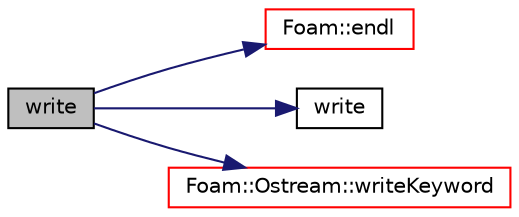 digraph "write"
{
  bgcolor="transparent";
  edge [fontname="Helvetica",fontsize="10",labelfontname="Helvetica",labelfontsize="10"];
  node [fontname="Helvetica",fontsize="10",shape=record];
  rankdir="LR";
  Node131 [label="write",height=0.2,width=0.4,color="black", fillcolor="grey75", style="filled", fontcolor="black"];
  Node131 -> Node132 [color="midnightblue",fontsize="10",style="solid",fontname="Helvetica"];
  Node132 [label="Foam::endl",height=0.2,width=0.4,color="red",URL="$a21851.html#a2db8fe02a0d3909e9351bb4275b23ce4",tooltip="Add newline and flush stream. "];
  Node131 -> Node134 [color="midnightblue",fontsize="10",style="solid",fontname="Helvetica"];
  Node134 [label="write",height=0.2,width=0.4,color="black",URL="$a20072.html#a8f30b3c2179b03a7acf273e9dea43342"];
  Node131 -> Node135 [color="midnightblue",fontsize="10",style="solid",fontname="Helvetica"];
  Node135 [label="Foam::Ostream::writeKeyword",height=0.2,width=0.4,color="red",URL="$a27345.html#a3c58b2bb9174ea3c4a5fa58095d1290e",tooltip="Write the keyword followed by an appropriate indentation. "];
}
